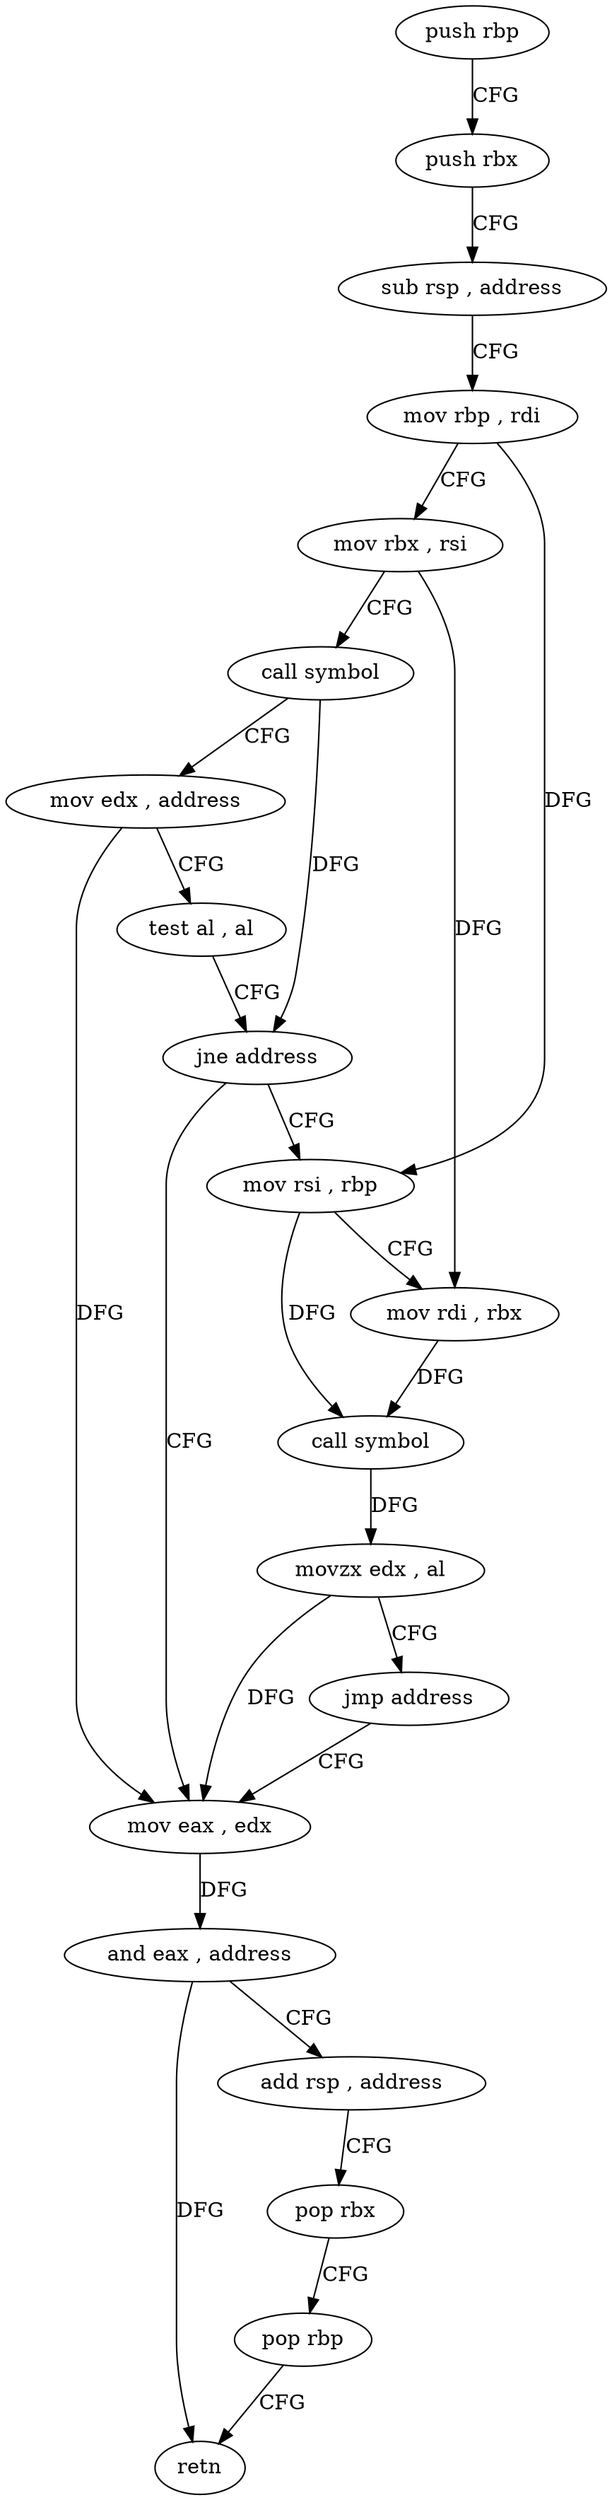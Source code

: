 digraph "func" {
"84613" [label = "push rbp" ]
"84614" [label = "push rbx" ]
"84615" [label = "sub rsp , address" ]
"84619" [label = "mov rbp , rdi" ]
"84622" [label = "mov rbx , rsi" ]
"84625" [label = "call symbol" ]
"84630" [label = "mov edx , address" ]
"84635" [label = "test al , al" ]
"84637" [label = "jne address" ]
"84651" [label = "mov rsi , rbp" ]
"84639" [label = "mov eax , edx" ]
"84654" [label = "mov rdi , rbx" ]
"84657" [label = "call symbol" ]
"84662" [label = "movzx edx , al" ]
"84665" [label = "jmp address" ]
"84641" [label = "and eax , address" ]
"84644" [label = "add rsp , address" ]
"84648" [label = "pop rbx" ]
"84649" [label = "pop rbp" ]
"84650" [label = "retn" ]
"84613" -> "84614" [ label = "CFG" ]
"84614" -> "84615" [ label = "CFG" ]
"84615" -> "84619" [ label = "CFG" ]
"84619" -> "84622" [ label = "CFG" ]
"84619" -> "84651" [ label = "DFG" ]
"84622" -> "84625" [ label = "CFG" ]
"84622" -> "84654" [ label = "DFG" ]
"84625" -> "84630" [ label = "CFG" ]
"84625" -> "84637" [ label = "DFG" ]
"84630" -> "84635" [ label = "CFG" ]
"84630" -> "84639" [ label = "DFG" ]
"84635" -> "84637" [ label = "CFG" ]
"84637" -> "84651" [ label = "CFG" ]
"84637" -> "84639" [ label = "CFG" ]
"84651" -> "84654" [ label = "CFG" ]
"84651" -> "84657" [ label = "DFG" ]
"84639" -> "84641" [ label = "DFG" ]
"84654" -> "84657" [ label = "DFG" ]
"84657" -> "84662" [ label = "DFG" ]
"84662" -> "84665" [ label = "CFG" ]
"84662" -> "84639" [ label = "DFG" ]
"84665" -> "84639" [ label = "CFG" ]
"84641" -> "84644" [ label = "CFG" ]
"84641" -> "84650" [ label = "DFG" ]
"84644" -> "84648" [ label = "CFG" ]
"84648" -> "84649" [ label = "CFG" ]
"84649" -> "84650" [ label = "CFG" ]
}
